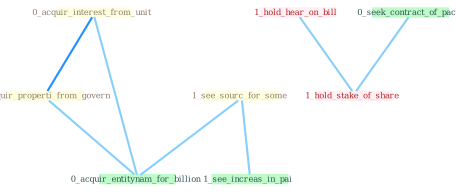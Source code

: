 Graph G{ 
    node
    [shape=polygon,style=filled,width=.5,height=.06,color="#BDFCC9",fixedsize=true,fontsize=4,
    fontcolor="#2f4f4f"];
    {node
    [color="#ffffe0", fontcolor="#8b7d6b"] "0_acquir_interest_from_unit " "0_acquir_properti_from_govern " "1_see_sourc_for_some "}
{node [color="#fff0f5", fontcolor="#b22222"] "1_hold_hear_on_bill " "1_hold_stake_of_share "}
edge [color="#B0E2FF"];

	"0_acquir_interest_from_unit " -- "0_acquir_properti_from_govern " [w="2", color="#1e90ff" , len=0.8];
	"0_acquir_interest_from_unit " -- "0_acquir_entitynam_for_billion " [w="1", color="#87cefa" ];
	"0_acquir_properti_from_govern " -- "0_acquir_entitynam_for_billion " [w="1", color="#87cefa" ];
	"1_see_sourc_for_some " -- "0_acquir_entitynam_for_billion " [w="1", color="#87cefa" ];
	"1_see_sourc_for_some " -- "1_see_increas_in_pai " [w="1", color="#87cefa" ];
	"0_seek_contract_of_pact " -- "1_hold_stake_of_share " [w="1", color="#87cefa" ];
	"1_hold_hear_on_bill " -- "1_hold_stake_of_share " [w="1", color="#87cefa" ];
}